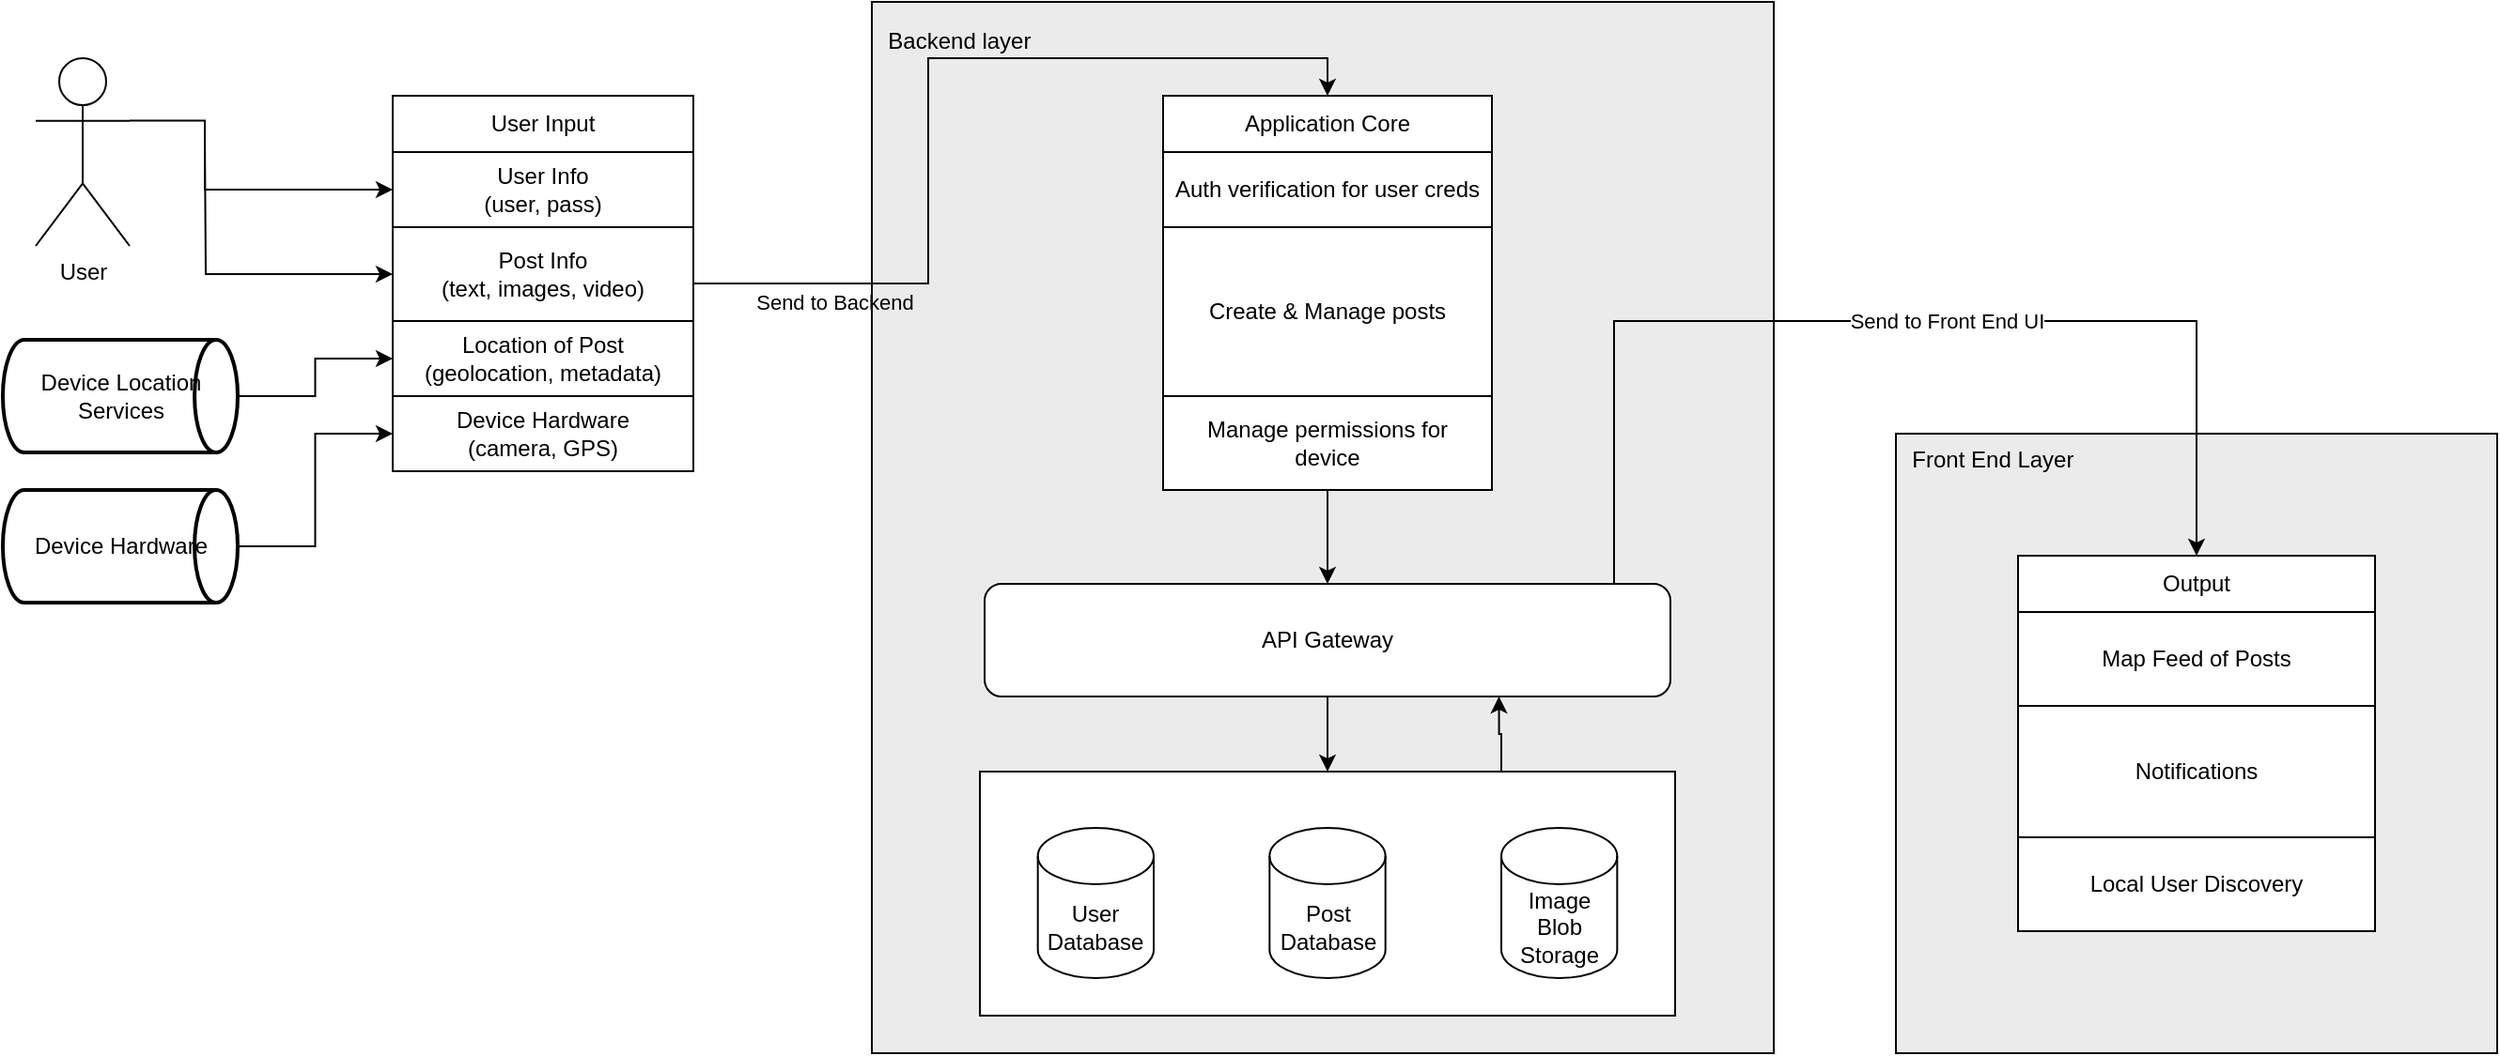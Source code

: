 <mxfile version="28.2.4">
  <diagram name="Page-1" id="UAXPRBSMlVz8UvEeHbpC">
    <mxGraphModel dx="2669" dy="814" grid="1" gridSize="10" guides="1" tooltips="1" connect="1" arrows="1" fold="1" page="1" pageScale="1" pageWidth="850" pageHeight="1100" background="light-dark(#FFFFFF,#FFFFFF)" math="0" shadow="0">
      <root>
        <mxCell id="0" />
        <mxCell id="1" parent="0" />
        <mxCell id="2cN2OPtdUE4IDWIQNZ6Z-9" value="&amp;nbsp; Front End Layer&lt;div&gt;&lt;br&gt;&lt;/div&gt;&lt;div&gt;&lt;br&gt;&lt;/div&gt;&lt;div&gt;&lt;br&gt;&lt;/div&gt;&lt;div&gt;&lt;br&gt;&lt;/div&gt;&lt;div&gt;&lt;br&gt;&lt;/div&gt;&lt;div&gt;&lt;br&gt;&lt;/div&gt;&lt;div&gt;&lt;br&gt;&lt;/div&gt;&lt;div&gt;&lt;br&gt;&lt;/div&gt;&lt;div&gt;&lt;br&gt;&lt;/div&gt;&lt;div&gt;&lt;br&gt;&lt;/div&gt;&lt;div&gt;&lt;br&gt;&lt;/div&gt;&lt;div&gt;&lt;br&gt;&lt;/div&gt;&lt;div&gt;&lt;br&gt;&lt;/div&gt;&lt;div&gt;&lt;br&gt;&lt;/div&gt;&lt;div&gt;&lt;br&gt;&lt;/div&gt;&lt;div&gt;&lt;br&gt;&lt;/div&gt;&lt;div&gt;&lt;br&gt;&lt;/div&gt;&lt;div&gt;&lt;br&gt;&lt;/div&gt;&lt;div&gt;&lt;br&gt;&lt;/div&gt;&lt;div&gt;&lt;br&gt;&lt;/div&gt;&lt;div&gt;&lt;br&gt;&lt;/div&gt;" style="rounded=0;whiteSpace=wrap;html=1;fillColor=#EBEBEB;align=left;" vertex="1" parent="1">
          <mxGeometry x="730" y="350" width="320" height="330" as="geometry" />
        </mxCell>
        <mxCell id="2cN2OPtdUE4IDWIQNZ6Z-8" value="&amp;nbsp; Backend layer&lt;div&gt;&lt;br&gt;&lt;/div&gt;&lt;div&gt;&lt;br&gt;&lt;/div&gt;&lt;div&gt;&lt;br&gt;&lt;/div&gt;&lt;div&gt;&lt;br&gt;&lt;/div&gt;&lt;div&gt;&lt;br&gt;&lt;/div&gt;&lt;div&gt;&lt;br&gt;&lt;/div&gt;&lt;div&gt;&lt;br&gt;&lt;/div&gt;&lt;div&gt;&lt;br&gt;&lt;/div&gt;&lt;div&gt;&lt;br&gt;&lt;/div&gt;&lt;div&gt;&lt;br&gt;&lt;/div&gt;&lt;div&gt;&lt;br&gt;&lt;/div&gt;&lt;div&gt;&lt;br&gt;&lt;/div&gt;&lt;div&gt;&lt;br&gt;&lt;/div&gt;&lt;div&gt;&lt;br&gt;&lt;/div&gt;&lt;div&gt;&lt;br&gt;&lt;/div&gt;&lt;div&gt;&lt;br&gt;&lt;/div&gt;&lt;div&gt;&lt;br&gt;&lt;/div&gt;&lt;div&gt;&lt;br&gt;&lt;/div&gt;&lt;div&gt;&lt;br&gt;&lt;/div&gt;&lt;div&gt;&lt;br&gt;&lt;/div&gt;&lt;div&gt;&lt;br&gt;&lt;/div&gt;&lt;div&gt;&lt;br&gt;&lt;/div&gt;&lt;div&gt;&lt;br&gt;&lt;/div&gt;&lt;div&gt;&lt;br&gt;&lt;/div&gt;&lt;div&gt;&lt;br&gt;&lt;/div&gt;&lt;div&gt;&lt;br&gt;&lt;/div&gt;&lt;div&gt;&lt;br&gt;&lt;/div&gt;&lt;div&gt;&lt;br&gt;&lt;/div&gt;&lt;div&gt;&lt;br&gt;&lt;/div&gt;&lt;div&gt;&lt;br&gt;&lt;/div&gt;&lt;div&gt;&lt;br&gt;&lt;/div&gt;&lt;div&gt;&lt;br&gt;&lt;/div&gt;&lt;div&gt;&lt;br&gt;&lt;/div&gt;&lt;div&gt;&lt;br&gt;&lt;/div&gt;&lt;div&gt;&lt;br&gt;&lt;div&gt;&lt;br&gt;&lt;/div&gt;&lt;/div&gt;" style="rounded=0;whiteSpace=wrap;html=1;fillColor=#EBEBEB;align=left;" vertex="1" parent="1">
          <mxGeometry x="185" y="120" width="480" height="560" as="geometry" />
        </mxCell>
        <mxCell id="o0Aq0cgtpdld315TeTkO-14" value="Send to Backend" style="edgeStyle=orthogonalEdgeStyle;rounded=0;orthogonalLoop=1;jettySize=auto;html=1;exitX=1;exitY=0.5;exitDx=0;exitDy=0;fontColor=light-dark(#000000,#000000);strokeColor=light-dark(#000000,#000000);labelBackgroundColor=none;spacingTop=-20;spacing=0;entryX=0.5;entryY=0;entryDx=0;entryDy=0;" parent="1" source="o0Aq0cgtpdld315TeTkO-6" target="o0Aq0cgtpdld315TeTkO-10" edge="1">
          <mxGeometry x="-0.692" y="-20" relative="1" as="geometry">
            <mxPoint x="1" as="offset" />
          </mxGeometry>
        </mxCell>
        <mxCell id="o0Aq0cgtpdld315TeTkO-6" value="&lt;div&gt;User Input&lt;/div&gt;" style="swimlane;fontStyle=0;childLayout=stackLayout;horizontal=1;startSize=30;horizontalStack=0;resizeParent=1;resizeParentMax=0;resizeLast=0;collapsible=1;marginBottom=0;whiteSpace=wrap;html=1;fillColor=light-dark(#FFFFFF,#A7A7A7);strokeColor=light-dark(#000000,#000000);swimlaneFillColor=none;fontColor=light-dark(#000000,#060606);" parent="1" vertex="1">
          <mxGeometry x="-70" y="170" width="160" height="200" as="geometry">
            <mxRectangle x="40" y="160" width="90" height="30" as="alternateBounds" />
          </mxGeometry>
        </mxCell>
        <mxCell id="o0Aq0cgtpdld315TeTkO-7" value="&lt;div&gt;User Info&lt;/div&gt;&lt;div&gt;(user, pass)&lt;/div&gt;" style="text;strokeColor=light-dark(#000000,#000000);fillColor=light-dark(#FFFFFF,#FCFCFC);align=center;verticalAlign=middle;spacingLeft=4;spacingRight=4;overflow=hidden;points=[[0,0.5],[1,0.5]];portConstraint=eastwest;rotatable=0;whiteSpace=wrap;html=1;fontColor=light-dark(#000000,#060606);" parent="o0Aq0cgtpdld315TeTkO-6" vertex="1">
          <mxGeometry y="30" width="160" height="40" as="geometry" />
        </mxCell>
        <mxCell id="o0Aq0cgtpdld315TeTkO-8" value="&lt;div&gt;Post Info&lt;/div&gt;&lt;div&gt;(text, images, video)&lt;/div&gt;" style="text;strokeColor=light-dark(#000000,#000000);fillColor=light-dark(#FFFFFF,#FCFCFC);align=center;verticalAlign=middle;spacingLeft=4;spacingRight=4;overflow=hidden;points=[[0,0.5],[1,0.5]];portConstraint=eastwest;rotatable=0;whiteSpace=wrap;html=1;fontColor=light-dark(#000000,#060606);" parent="o0Aq0cgtpdld315TeTkO-6" vertex="1">
          <mxGeometry y="70" width="160" height="50" as="geometry" />
        </mxCell>
        <mxCell id="o0Aq0cgtpdld315TeTkO-9" value="&lt;div&gt;Location of Post&lt;/div&gt;&lt;div&gt;(geolocation, metadata)&lt;/div&gt;" style="text;strokeColor=light-dark(#000000,#000000);fillColor=light-dark(#FFFFFF,#FCFCFC);align=center;verticalAlign=middle;spacingLeft=4;spacingRight=4;overflow=hidden;points=[[0,0.5],[1,0.5]];portConstraint=eastwest;rotatable=0;whiteSpace=wrap;html=1;fontColor=light-dark(#000000,#060606);" parent="o0Aq0cgtpdld315TeTkO-6" vertex="1">
          <mxGeometry y="120" width="160" height="40" as="geometry" />
        </mxCell>
        <mxCell id="o0Aq0cgtpdld315TeTkO-16" value="&lt;div&gt;Device Hardware&lt;/div&gt;&lt;div&gt;(camera, GPS)&lt;/div&gt;" style="text;strokeColor=light-dark(#000000,#000000);fillColor=light-dark(#FFFFFF,#FCFCFC);align=center;verticalAlign=middle;spacingLeft=4;spacingRight=4;overflow=hidden;points=[[0,0.5],[1,0.5]];portConstraint=eastwest;rotatable=0;whiteSpace=wrap;html=1;fontColor=light-dark(#000000,#060606);" parent="o0Aq0cgtpdld315TeTkO-6" vertex="1">
          <mxGeometry y="160" width="160" height="40" as="geometry" />
        </mxCell>
        <mxCell id="2cN2OPtdUE4IDWIQNZ6Z-16" style="edgeStyle=orthogonalEdgeStyle;rounded=0;orthogonalLoop=1;jettySize=auto;html=1;exitX=0.5;exitY=1;exitDx=0;exitDy=0;entryX=0.5;entryY=0;entryDx=0;entryDy=0;" edge="1" parent="1" source="o0Aq0cgtpdld315TeTkO-10" target="2cN2OPtdUE4IDWIQNZ6Z-7">
          <mxGeometry relative="1" as="geometry" />
        </mxCell>
        <mxCell id="o0Aq0cgtpdld315TeTkO-10" value="Application Core" style="swimlane;fontStyle=0;childLayout=stackLayout;horizontal=1;startSize=30;horizontalStack=0;resizeParent=1;resizeParentMax=0;resizeLast=0;collapsible=1;marginBottom=0;whiteSpace=wrap;html=1;fillColor=light-dark(#FFFFFF,#A7A7A7);strokeColor=light-dark(#000000,#000000);swimlaneFillColor=none;fontColor=light-dark(#000000,#060606);" parent="1" vertex="1">
          <mxGeometry x="340" y="170" width="175" height="210" as="geometry" />
        </mxCell>
        <mxCell id="o0Aq0cgtpdld315TeTkO-11" value="Auth verification for user creds" style="text;strokeColor=light-dark(#000000,#000000);fillColor=light-dark(#FFFFFF,#FCFCFC);align=center;verticalAlign=middle;spacingLeft=4;spacingRight=4;overflow=hidden;points=[[0,0.5],[1,0.5]];portConstraint=eastwest;rotatable=0;whiteSpace=wrap;html=1;fontColor=light-dark(#000000,#060606);" parent="o0Aq0cgtpdld315TeTkO-10" vertex="1">
          <mxGeometry y="30" width="175" height="40" as="geometry" />
        </mxCell>
        <mxCell id="o0Aq0cgtpdld315TeTkO-12" value="Create &amp;amp; Manage posts" style="text;strokeColor=light-dark(#000000,#000000);fillColor=light-dark(#FFFFFF,#FCFCFC);align=center;verticalAlign=middle;spacingLeft=4;spacingRight=4;overflow=hidden;points=[[0,0.5],[1,0.5]];portConstraint=eastwest;rotatable=0;whiteSpace=wrap;html=1;fontColor=light-dark(#000000,#060606);" parent="o0Aq0cgtpdld315TeTkO-10" vertex="1">
          <mxGeometry y="70" width="175" height="90" as="geometry" />
        </mxCell>
        <mxCell id="o0Aq0cgtpdld315TeTkO-15" value="Manage permissions for device" style="text;strokeColor=light-dark(#000000,#000000);fillColor=light-dark(#FFFFFF,#FCFCFC);align=center;verticalAlign=middle;spacingLeft=4;spacingRight=4;overflow=hidden;points=[[0,0.5],[1,0.5]];portConstraint=eastwest;rotatable=0;whiteSpace=wrap;html=1;fontColor=light-dark(#000000,#060606);" parent="o0Aq0cgtpdld315TeTkO-10" vertex="1">
          <mxGeometry y="160" width="175" height="50" as="geometry" />
        </mxCell>
        <mxCell id="o0Aq0cgtpdld315TeTkO-17" value="&lt;div&gt;Output&lt;/div&gt;" style="swimlane;fontStyle=0;childLayout=stackLayout;horizontal=1;startSize=30;horizontalStack=0;resizeParent=1;resizeParentMax=0;resizeLast=0;collapsible=1;marginBottom=0;whiteSpace=wrap;html=1;fillColor=light-dark(#FFFFFF,#A7A7A7);strokeColor=light-dark(#000000,#000000);swimlaneFillColor=none;fontColor=light-dark(#000000,#060606);" parent="1" vertex="1">
          <mxGeometry x="795" y="415" width="190" height="200" as="geometry" />
        </mxCell>
        <mxCell id="o0Aq0cgtpdld315TeTkO-18" value="Map Feed of Posts" style="text;strokeColor=light-dark(#000000,#000000);fillColor=light-dark(#FFFFFF,#FCFCFC);align=center;verticalAlign=middle;spacingLeft=4;spacingRight=4;overflow=hidden;points=[[0,0.5],[1,0.5]];portConstraint=eastwest;rotatable=0;whiteSpace=wrap;html=1;fontColor=light-dark(#000000,#060606);" parent="o0Aq0cgtpdld315TeTkO-17" vertex="1">
          <mxGeometry y="30" width="190" height="50" as="geometry" />
        </mxCell>
        <mxCell id="o0Aq0cgtpdld315TeTkO-19" value="Notifications" style="text;strokeColor=light-dark(#000000,#000000);fillColor=light-dark(#FFFFFF,#FCFCFC);align=center;verticalAlign=middle;spacingLeft=4;spacingRight=4;overflow=hidden;points=[[0,0.5],[1,0.5]];portConstraint=eastwest;rotatable=0;whiteSpace=wrap;html=1;fontColor=light-dark(#000000,#060606);" parent="o0Aq0cgtpdld315TeTkO-17" vertex="1">
          <mxGeometry y="80" width="190" height="70" as="geometry" />
        </mxCell>
        <mxCell id="o0Aq0cgtpdld315TeTkO-20" value="Local User Discovery" style="text;strokeColor=light-dark(#000000,#000000);fillColor=light-dark(#FFFFFF,#FCFCFC);align=center;verticalAlign=middle;spacingLeft=4;spacingRight=4;overflow=hidden;points=[[0,0.5],[1,0.5]];portConstraint=eastwest;rotatable=0;whiteSpace=wrap;html=1;fontColor=light-dark(#000000,#060606);" parent="o0Aq0cgtpdld315TeTkO-17" vertex="1">
          <mxGeometry y="150" width="190" height="50" as="geometry" />
        </mxCell>
        <mxCell id="2cN2OPtdUE4IDWIQNZ6Z-6" value="" style="group" vertex="1" connectable="0" parent="1">
          <mxGeometry x="242.5" y="530" width="370" height="130" as="geometry" />
        </mxCell>
        <mxCell id="2cN2OPtdUE4IDWIQNZ6Z-2" value="" style="rounded=0;whiteSpace=wrap;html=1;movable=1;resizable=1;rotatable=1;deletable=1;editable=1;locked=0;connectable=1;" vertex="1" parent="2cN2OPtdUE4IDWIQNZ6Z-6">
          <mxGeometry width="370.0" height="130" as="geometry" />
        </mxCell>
        <mxCell id="2cN2OPtdUE4IDWIQNZ6Z-3" value="User Database" style="shape=cylinder3;whiteSpace=wrap;html=1;boundedLbl=1;backgroundOutline=1;size=15;movable=1;resizable=1;rotatable=1;deletable=1;editable=1;locked=0;connectable=1;" vertex="1" parent="2cN2OPtdUE4IDWIQNZ6Z-6">
          <mxGeometry x="30.833" y="30" width="61.667" height="80" as="geometry" />
        </mxCell>
        <mxCell id="2cN2OPtdUE4IDWIQNZ6Z-4" value="Post Database" style="shape=cylinder3;whiteSpace=wrap;html=1;boundedLbl=1;backgroundOutline=1;size=15;movable=1;resizable=1;rotatable=1;deletable=1;editable=1;locked=0;connectable=1;" vertex="1" parent="2cN2OPtdUE4IDWIQNZ6Z-6">
          <mxGeometry x="154.167" y="30" width="61.667" height="80" as="geometry" />
        </mxCell>
        <mxCell id="2cN2OPtdUE4IDWIQNZ6Z-5" value="Image Blob Storage" style="shape=cylinder3;whiteSpace=wrap;html=1;boundedLbl=1;backgroundOutline=1;size=15;movable=1;resizable=1;rotatable=1;deletable=1;editable=1;locked=0;connectable=1;" vertex="1" parent="2cN2OPtdUE4IDWIQNZ6Z-6">
          <mxGeometry x="277.5" y="30" width="61.667" height="80" as="geometry" />
        </mxCell>
        <mxCell id="2cN2OPtdUE4IDWIQNZ6Z-15" style="edgeStyle=orthogonalEdgeStyle;rounded=0;orthogonalLoop=1;jettySize=auto;html=1;entryX=0.5;entryY=0;entryDx=0;entryDy=0;" edge="1" parent="1" source="2cN2OPtdUE4IDWIQNZ6Z-7" target="2cN2OPtdUE4IDWIQNZ6Z-2">
          <mxGeometry relative="1" as="geometry" />
        </mxCell>
        <mxCell id="2cN2OPtdUE4IDWIQNZ6Z-17" style="edgeStyle=orthogonalEdgeStyle;rounded=0;orthogonalLoop=1;jettySize=auto;html=1;exitX=0.75;exitY=0;exitDx=0;exitDy=0;" edge="1" parent="1" source="2cN2OPtdUE4IDWIQNZ6Z-7" target="2cN2OPtdUE4IDWIQNZ6Z-8">
          <mxGeometry relative="1" as="geometry">
            <Array as="points">
              <mxPoint x="550" y="390" />
              <mxPoint x="550" y="390" />
            </Array>
          </mxGeometry>
        </mxCell>
        <mxCell id="2cN2OPtdUE4IDWIQNZ6Z-7" value="API Gateway" style="rounded=1;whiteSpace=wrap;html=1;" vertex="1" parent="1">
          <mxGeometry x="245" y="430" width="365" height="60" as="geometry" />
        </mxCell>
        <mxCell id="2cN2OPtdUE4IDWIQNZ6Z-18" style="edgeStyle=orthogonalEdgeStyle;rounded=0;orthogonalLoop=1;jettySize=auto;html=1;exitX=0.75;exitY=0;exitDx=0;exitDy=0;entryX=0.75;entryY=1;entryDx=0;entryDy=0;" edge="1" parent="1" source="2cN2OPtdUE4IDWIQNZ6Z-2" target="2cN2OPtdUE4IDWIQNZ6Z-7">
          <mxGeometry relative="1" as="geometry" />
        </mxCell>
        <mxCell id="2cN2OPtdUE4IDWIQNZ6Z-20" style="edgeStyle=orthogonalEdgeStyle;rounded=0;orthogonalLoop=1;jettySize=auto;html=1;exitX=0.75;exitY=0;exitDx=0;exitDy=0;entryX=0.5;entryY=0;entryDx=0;entryDy=0;" edge="1" parent="1" source="2cN2OPtdUE4IDWIQNZ6Z-7" target="o0Aq0cgtpdld315TeTkO-17">
          <mxGeometry relative="1" as="geometry">
            <Array as="points">
              <mxPoint x="580" y="430" />
              <mxPoint x="580" y="290" />
              <mxPoint x="890" y="290" />
            </Array>
          </mxGeometry>
        </mxCell>
        <mxCell id="2cN2OPtdUE4IDWIQNZ6Z-30" value="Send to Front End UI" style="edgeLabel;html=1;align=center;verticalAlign=middle;resizable=0;points=[];" vertex="1" connectable="0" parent="2cN2OPtdUE4IDWIQNZ6Z-20">
          <mxGeometry x="0.183" relative="1" as="geometry">
            <mxPoint x="1" as="offset" />
          </mxGeometry>
        </mxCell>
        <mxCell id="2cN2OPtdUE4IDWIQNZ6Z-28" style="edgeStyle=orthogonalEdgeStyle;rounded=0;orthogonalLoop=1;jettySize=auto;html=1;exitX=1;exitY=0.333;exitDx=0;exitDy=0;exitPerimeter=0;entryX=0;entryY=0.5;entryDx=0;entryDy=0;" edge="1" parent="1" source="2cN2OPtdUE4IDWIQNZ6Z-21" target="o0Aq0cgtpdld315TeTkO-7">
          <mxGeometry relative="1" as="geometry">
            <Array as="points">
              <mxPoint x="-170" y="183" />
              <mxPoint x="-170" y="220" />
            </Array>
          </mxGeometry>
        </mxCell>
        <mxCell id="2cN2OPtdUE4IDWIQNZ6Z-21" value="User&lt;div&gt;&lt;br&gt;&lt;/div&gt;" style="shape=umlActor;verticalLabelPosition=bottom;verticalAlign=top;html=1;outlineConnect=0;" vertex="1" parent="1">
          <mxGeometry x="-260" y="150" width="50" height="100" as="geometry" />
        </mxCell>
        <mxCell id="2cN2OPtdUE4IDWIQNZ6Z-25" style="edgeStyle=orthogonalEdgeStyle;rounded=0;orthogonalLoop=1;jettySize=auto;html=1;entryX=0;entryY=0.5;entryDx=0;entryDy=0;" edge="1" parent="1" source="2cN2OPtdUE4IDWIQNZ6Z-23" target="o0Aq0cgtpdld315TeTkO-9">
          <mxGeometry relative="1" as="geometry" />
        </mxCell>
        <mxCell id="2cN2OPtdUE4IDWIQNZ6Z-23" value="Device Location Services" style="strokeWidth=2;html=1;shape=mxgraph.flowchart.direct_data;whiteSpace=wrap;" vertex="1" parent="1">
          <mxGeometry x="-277.5" y="300" width="125" height="60" as="geometry" />
        </mxCell>
        <mxCell id="2cN2OPtdUE4IDWIQNZ6Z-26" style="edgeStyle=orthogonalEdgeStyle;rounded=0;orthogonalLoop=1;jettySize=auto;html=1;entryX=0;entryY=0.5;entryDx=0;entryDy=0;exitX=1;exitY=0.5;exitDx=0;exitDy=0;exitPerimeter=0;" edge="1" parent="1" source="2cN2OPtdUE4IDWIQNZ6Z-24" target="o0Aq0cgtpdld315TeTkO-16">
          <mxGeometry relative="1" as="geometry" />
        </mxCell>
        <mxCell id="2cN2OPtdUE4IDWIQNZ6Z-24" value="Device Hardware" style="strokeWidth=2;html=1;shape=mxgraph.flowchart.direct_data;whiteSpace=wrap;" vertex="1" parent="1">
          <mxGeometry x="-277.5" y="380" width="125" height="60" as="geometry" />
        </mxCell>
        <mxCell id="2cN2OPtdUE4IDWIQNZ6Z-29" style="edgeStyle=orthogonalEdgeStyle;rounded=0;orthogonalLoop=1;jettySize=auto;html=1;" edge="1" parent="1" target="o0Aq0cgtpdld315TeTkO-8">
          <mxGeometry relative="1" as="geometry">
            <mxPoint x="-170" y="190" as="sourcePoint" />
            <mxPoint x="-100" y="267" as="targetPoint" />
          </mxGeometry>
        </mxCell>
      </root>
    </mxGraphModel>
  </diagram>
</mxfile>
